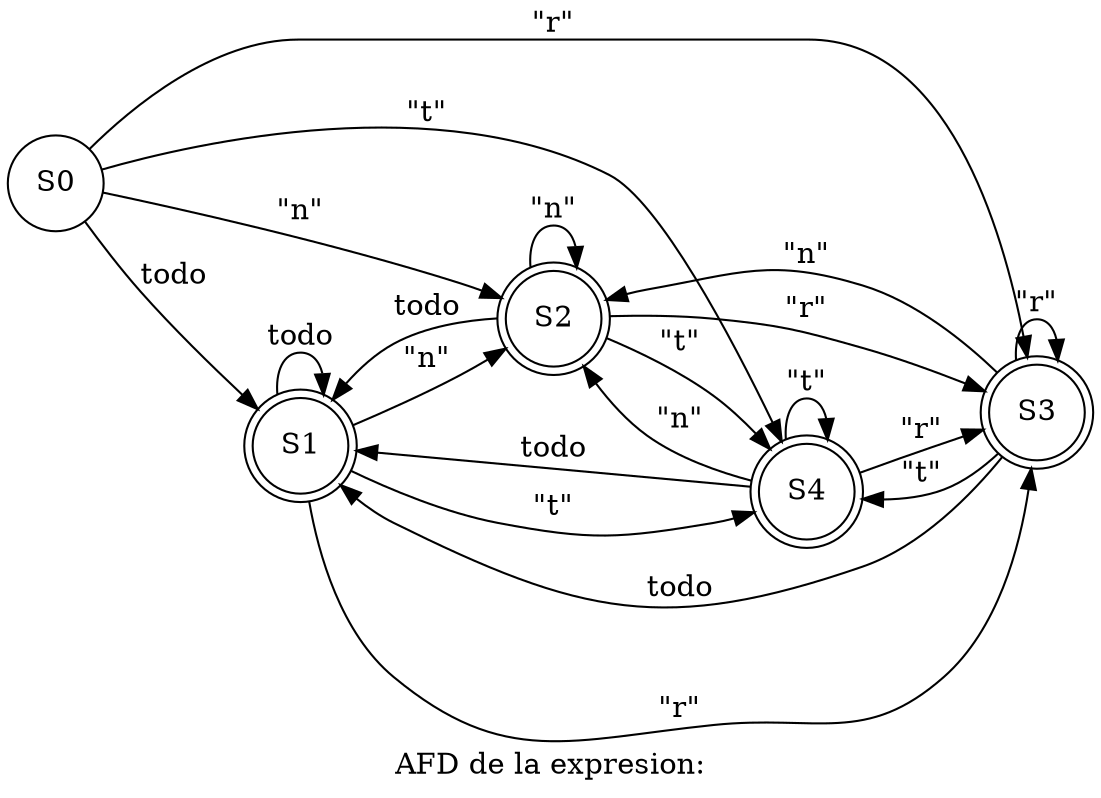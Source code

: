 digraph dot{
rankdir=LR;
 node[shape="circle"];
label = "AFD de la expresion:";
S0[label = "S0"];
S0->S1[label="todo"];
S1[shape = "doublecircle"];S0->S2[label="\"n\""];
S2[shape = "doublecircle"];S0->S3[label="\"r\""];
S3[shape = "doublecircle"];S0->S4[label="\"t\""];
S4[shape = "doublecircle"];S1[label = "S1"];
S1->S1[label="todo"];
S1[shape = "doublecircle"];S1->S2[label="\"n\""];
S2[shape = "doublecircle"];S1->S3[label="\"r\""];
S3[shape = "doublecircle"];S1->S4[label="\"t\""];
S4[shape = "doublecircle"];S2[label = "S2"];
S2->S1[label="todo"];
S1[shape = "doublecircle"];S2->S2[label="\"n\""];
S2[shape = "doublecircle"];S2->S3[label="\"r\""];
S3[shape = "doublecircle"];S2->S4[label="\"t\""];
S4[shape = "doublecircle"];S3[label = "S3"];
S3->S1[label="todo"];
S1[shape = "doublecircle"];S3->S2[label="\"n\""];
S2[shape = "doublecircle"];S3->S3[label="\"r\""];
S3[shape = "doublecircle"];S3->S4[label="\"t\""];
S4[shape = "doublecircle"];S4[label = "S4"];
S4->S1[label="todo"];
S1[shape = "doublecircle"];S4->S2[label="\"n\""];
S2[shape = "doublecircle"];S4->S3[label="\"r\""];
S3[shape = "doublecircle"];S4->S4[label="\"t\""];
S4[shape = "doublecircle"];
}